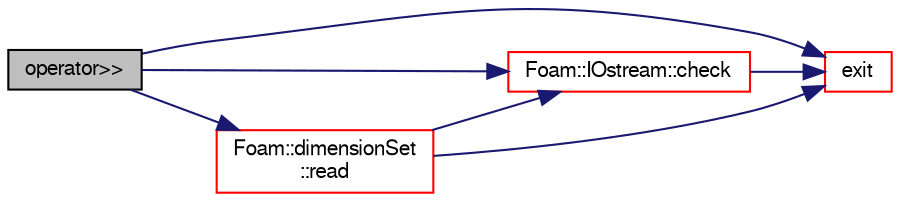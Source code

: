 digraph "operator&gt;&gt;"
{
  bgcolor="transparent";
  edge [fontname="FreeSans",fontsize="10",labelfontname="FreeSans",labelfontsize="10"];
  node [fontname="FreeSans",fontsize="10",shape=record];
  rankdir="LR";
  Node51413 [label="operator\>\>",height=0.2,width=0.4,color="black", fillcolor="grey75", style="filled", fontcolor="black"];
  Node51413 -> Node51414 [color="midnightblue",fontsize="10",style="solid",fontname="FreeSans"];
  Node51414 [label="Foam::IOstream::check",height=0.2,width=0.4,color="red",URL="$a26226.html#a367eb3425fc4e8270e2aa961df8ac8a5",tooltip="Check IOstream status for given operation. "];
  Node51414 -> Node51417 [color="midnightblue",fontsize="10",style="solid",fontname="FreeSans"];
  Node51417 [label="exit",height=0.2,width=0.4,color="red",URL="$a21124.html#a06ca7250d8e89caf05243ec094843642"];
  Node51413 -> Node51417 [color="midnightblue",fontsize="10",style="solid",fontname="FreeSans"];
  Node51413 -> Node51463 [color="midnightblue",fontsize="10",style="solid",fontname="FreeSans"];
  Node51463 [label="Foam::dimensionSet\l::read",height=0.2,width=0.4,color="red",URL="$a26370.html#a4b1272c56fc93e26715db0ffd87a9b1f",tooltip="Read using provided units. Used only in initial parsing. "];
  Node51463 -> Node51417 [color="midnightblue",fontsize="10",style="solid",fontname="FreeSans"];
  Node51463 -> Node51414 [color="midnightblue",fontsize="10",style="solid",fontname="FreeSans"];
}
